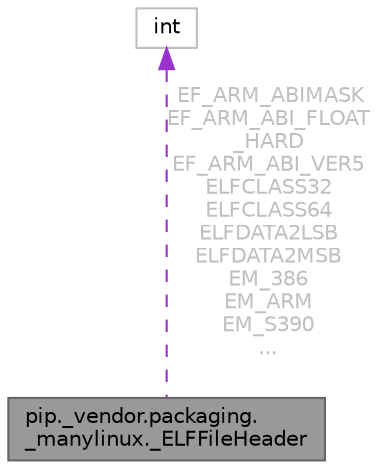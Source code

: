 digraph "pip._vendor.packaging._manylinux._ELFFileHeader"
{
 // LATEX_PDF_SIZE
  bgcolor="transparent";
  edge [fontname=Helvetica,fontsize=10,labelfontname=Helvetica,labelfontsize=10];
  node [fontname=Helvetica,fontsize=10,shape=box,height=0.2,width=0.4];
  Node1 [id="Node000001",label="pip._vendor.packaging.\l_manylinux._ELFFileHeader",height=0.2,width=0.4,color="gray40", fillcolor="grey60", style="filled", fontcolor="black",tooltip=" "];
  Node2 -> Node1 [id="edge1_Node000001_Node000002",dir="back",color="darkorchid3",style="dashed",tooltip=" ",label=" EF_ARM_ABIMASK\nEF_ARM_ABI_FLOAT\l_HARD\nEF_ARM_ABI_VER5\nELFCLASS32\nELFCLASS64\nELFDATA2LSB\nELFDATA2MSB\nEM_386\nEM_ARM\nEM_S390\n...",fontcolor="grey" ];
  Node2 [id="Node000002",label="int",height=0.2,width=0.4,color="grey75", fillcolor="white", style="filled",tooltip=" "];
}
